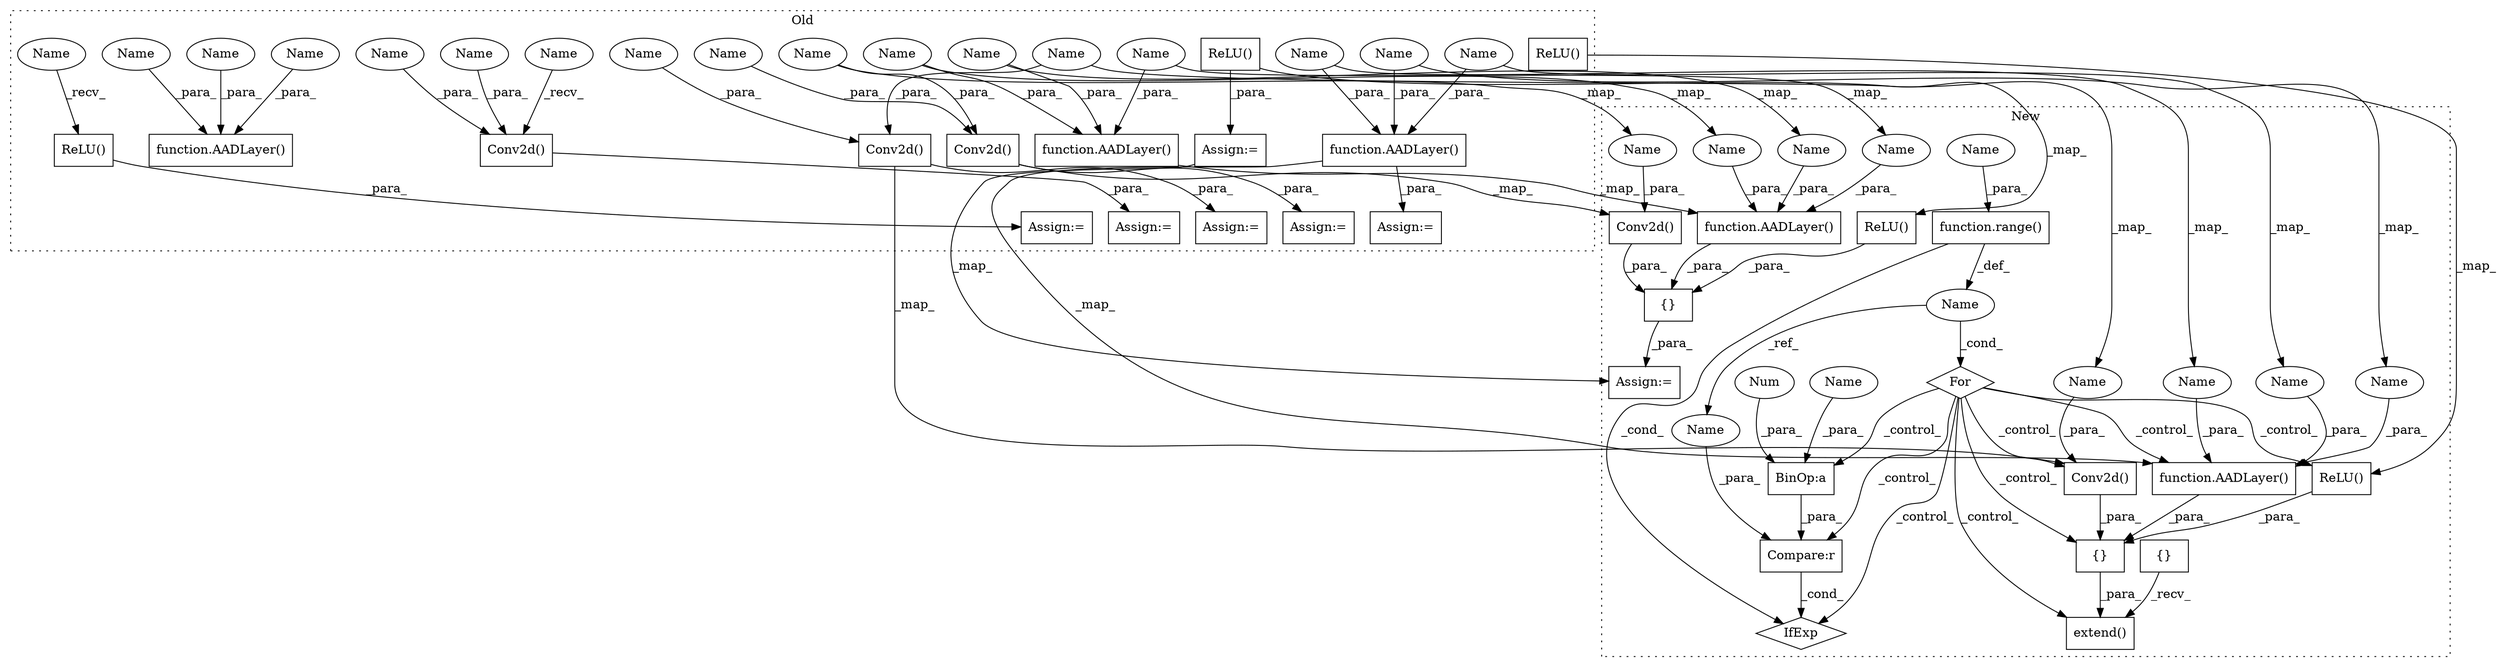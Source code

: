 digraph G {
subgraph cluster0 {
1 [label="function.AADLayer()" a="75" s="1470,1496" l="9,1" shape="box"];
7 [label="function.AADLayer()" a="75" s="1651,1677" l="9,1" shape="box"];
10 [label="function.AADLayer()" a="75" s="1861,1887" l="9,1" shape="box"];
13 [label="Conv2d()" a="75" s="1519,1537" l="10,49" shape="box"];
14 [label="Conv2d()" a="75" s="1700,1719" l="10,49" shape="box"];
16 [label="Conv2d()" a="75" s="1914,1933" l="10,49" shape="box"];
22 [label="Assign:=" a="68" s="1648" l="3" shape="box"];
23 [label="ReLU()" a="75" s="2008" l="21" shape="box"];
24 [label="Assign:=" a="68" s="1516" l="3" shape="box"];
26 [label="ReLU()" a="75" s="1790" l="21" shape="box"];
27 [label="Assign:=" a="68" s="2005" l="3" shape="box"];
28 [label="Assign:=" a="68" s="1697" l="3" shape="box"];
29 [label="ReLU()" a="75" s="1608" l="21" shape="box"];
31 [label="Assign:=" a="68" s="1911" l="3" shape="box"];
32 [label="Assign:=" a="68" s="1787" l="3" shape="box"];
34 [label="Name" a="87" s="1715" l="4" shape="ellipse"];
35 [label="Name" a="87" s="1929" l="4" shape="ellipse"];
36 [label="Name" a="87" s="1479" l="3" shape="ellipse"];
37 [label="Name" a="87" s="1870" l="3" shape="ellipse"];
38 [label="Name" a="87" s="1534" l="3" shape="ellipse"];
39 [label="Name" a="87" s="1710" l="3" shape="ellipse"];
40 [label="Name" a="87" s="1660" l="3" shape="ellipse"];
41 [label="Name" a="87" s="1529" l="3" shape="ellipse"];
42 [label="Name" a="87" s="1924" l="3" shape="ellipse"];
43 [label="Name" a="87" s="1484" l="6" shape="ellipse"];
44 [label="Name" a="87" s="1875" l="6" shape="ellipse"];
45 [label="Name" a="87" s="1665" l="6" shape="ellipse"];
49 [label="Name" a="87" s="2008" l="2" shape="ellipse"];
50 [label="Name" a="87" s="1519" l="2" shape="ellipse"];
51 [label="Name" a="87" s="1492" l="4" shape="ellipse"];
52 [label="Name" a="87" s="1883" l="4" shape="ellipse"];
53 [label="Name" a="87" s="1673" l="4" shape="ellipse"];
label = "Old";
style="dotted";
}
subgraph cluster1 {
2 [label="{}" a="59" s="2037,2219" l="1,0" shape="box"];
3 [label="function.range()" a="75" s="1934,1950" l="6,1" shape="box"];
4 [label="BinOp:a" a="82" s="1993" l="1" shape="box"];
5 [label="Compare:r" a="40" s="1978" l="18" shape="box"];
6 [label="IfExp" a="51" s="1974,1996" l="4,6" shape="diamond"];
8 [label="function.AADLayer()" a="75" s="2038,2064" l="9,1" shape="box"];
9 [label="function.AADLayer()" a="75" s="2375,2401" l="9,1" shape="box"];
11 [label="{}" a="59" s="2374,2555" l="1,0" shape="box"];
12 [label="Name" a="87" s="1929" l="1" shape="ellipse"];
15 [label="Conv2d()" a="75" s="2152,2170" l="10,49" shape="box"];
17 [label="Conv2d()" a="75" s="2487,2506" l="10,49" shape="box"];
18 [label="For" a="107" s="1925,1951" l="4,14" shape="diamond"];
19 [label="Num" a="76" s="1994" l="1" shape="ellipse"];
20 [label="extend()" a="75" s="2019,2251" l="18,1" shape="box"];
21 [label="{}" a="59" s="1914,1914" l="2,1" shape="box"];
25 [label="ReLU()" a="75" s="2434" l="21" shape="box"];
30 [label="ReLU()" a="75" s="2098" l="21" shape="box"];
33 [label="Assign:=" a="68" s="2371" l="3" shape="box"];
46 [label="Name" a="87" s="1978" l="1" shape="ellipse"];
47 [label="Name" a="87" s="2060" l="4" shape="ellipse"];
48 [label="Name" a="87" s="2397" l="4" shape="ellipse"];
54 [label="Name" a="87" s="2052" l="6" shape="ellipse"];
55 [label="Name" a="87" s="2389" l="6" shape="ellipse"];
56 [label="Name" a="87" s="2497" l="3" shape="ellipse"];
57 [label="Name" a="87" s="2384" l="3" shape="ellipse"];
58 [label="Name" a="87" s="2047" l="3" shape="ellipse"];
59 [label="Name" a="87" s="2162" l="3" shape="ellipse"];
60 [label="Name" a="87" s="1983" l="10" shape="ellipse"];
61 [label="Name" a="87" s="1940" l="10" shape="ellipse"];
label = "New";
style="dotted";
}
2 -> 20 [label="_para_"];
3 -> 12 [label="_def_"];
3 -> 6 [label="_cond_"];
4 -> 5 [label="_para_"];
5 -> 6 [label="_cond_"];
7 -> 8 [label="_map_"];
7 -> 22 [label="_para_"];
8 -> 2 [label="_para_"];
9 -> 11 [label="_para_"];
10 -> 9 [label="_map_"];
11 -> 33 [label="_para_"];
12 -> 46 [label="_ref_"];
12 -> 18 [label="_cond_"];
13 -> 24 [label="_para_"];
14 -> 15 [label="_map_"];
14 -> 28 [label="_para_"];
15 -> 2 [label="_para_"];
16 -> 17 [label="_map_"];
16 -> 31 [label="_para_"];
17 -> 11 [label="_para_"];
18 -> 4 [label="_control_"];
18 -> 15 [label="_control_"];
18 -> 20 [label="_control_"];
18 -> 8 [label="_control_"];
18 -> 6 [label="_control_"];
18 -> 2 [label="_control_"];
18 -> 30 [label="_control_"];
18 -> 5 [label="_control_"];
19 -> 4 [label="_para_"];
21 -> 20 [label="_recv_"];
23 -> 27 [label="_para_"];
25 -> 11 [label="_para_"];
26 -> 32 [label="_para_"];
26 -> 25 [label="_map_"];
29 -> 30 [label="_map_"];
30 -> 2 [label="_para_"];
32 -> 33 [label="_map_"];
34 -> 14 [label="_para_"];
35 -> 16 [label="_para_"];
36 -> 1 [label="_para_"];
37 -> 57 [label="_map_"];
37 -> 10 [label="_para_"];
38 -> 13 [label="_para_"];
39 -> 14 [label="_para_"];
39 -> 59 [label="_map_"];
40 -> 58 [label="_map_"];
40 -> 7 [label="_para_"];
41 -> 13 [label="_para_"];
42 -> 56 [label="_map_"];
42 -> 16 [label="_para_"];
43 -> 1 [label="_para_"];
44 -> 55 [label="_map_"];
44 -> 10 [label="_para_"];
45 -> 54 [label="_map_"];
45 -> 7 [label="_para_"];
46 -> 5 [label="_para_"];
47 -> 8 [label="_para_"];
48 -> 9 [label="_para_"];
49 -> 23 [label="_recv_"];
50 -> 13 [label="_recv_"];
51 -> 1 [label="_para_"];
52 -> 48 [label="_map_"];
52 -> 10 [label="_para_"];
53 -> 7 [label="_para_"];
53 -> 47 [label="_map_"];
54 -> 8 [label="_para_"];
55 -> 9 [label="_para_"];
56 -> 17 [label="_para_"];
57 -> 9 [label="_para_"];
58 -> 8 [label="_para_"];
59 -> 15 [label="_para_"];
60 -> 4 [label="_para_"];
61 -> 3 [label="_para_"];
}